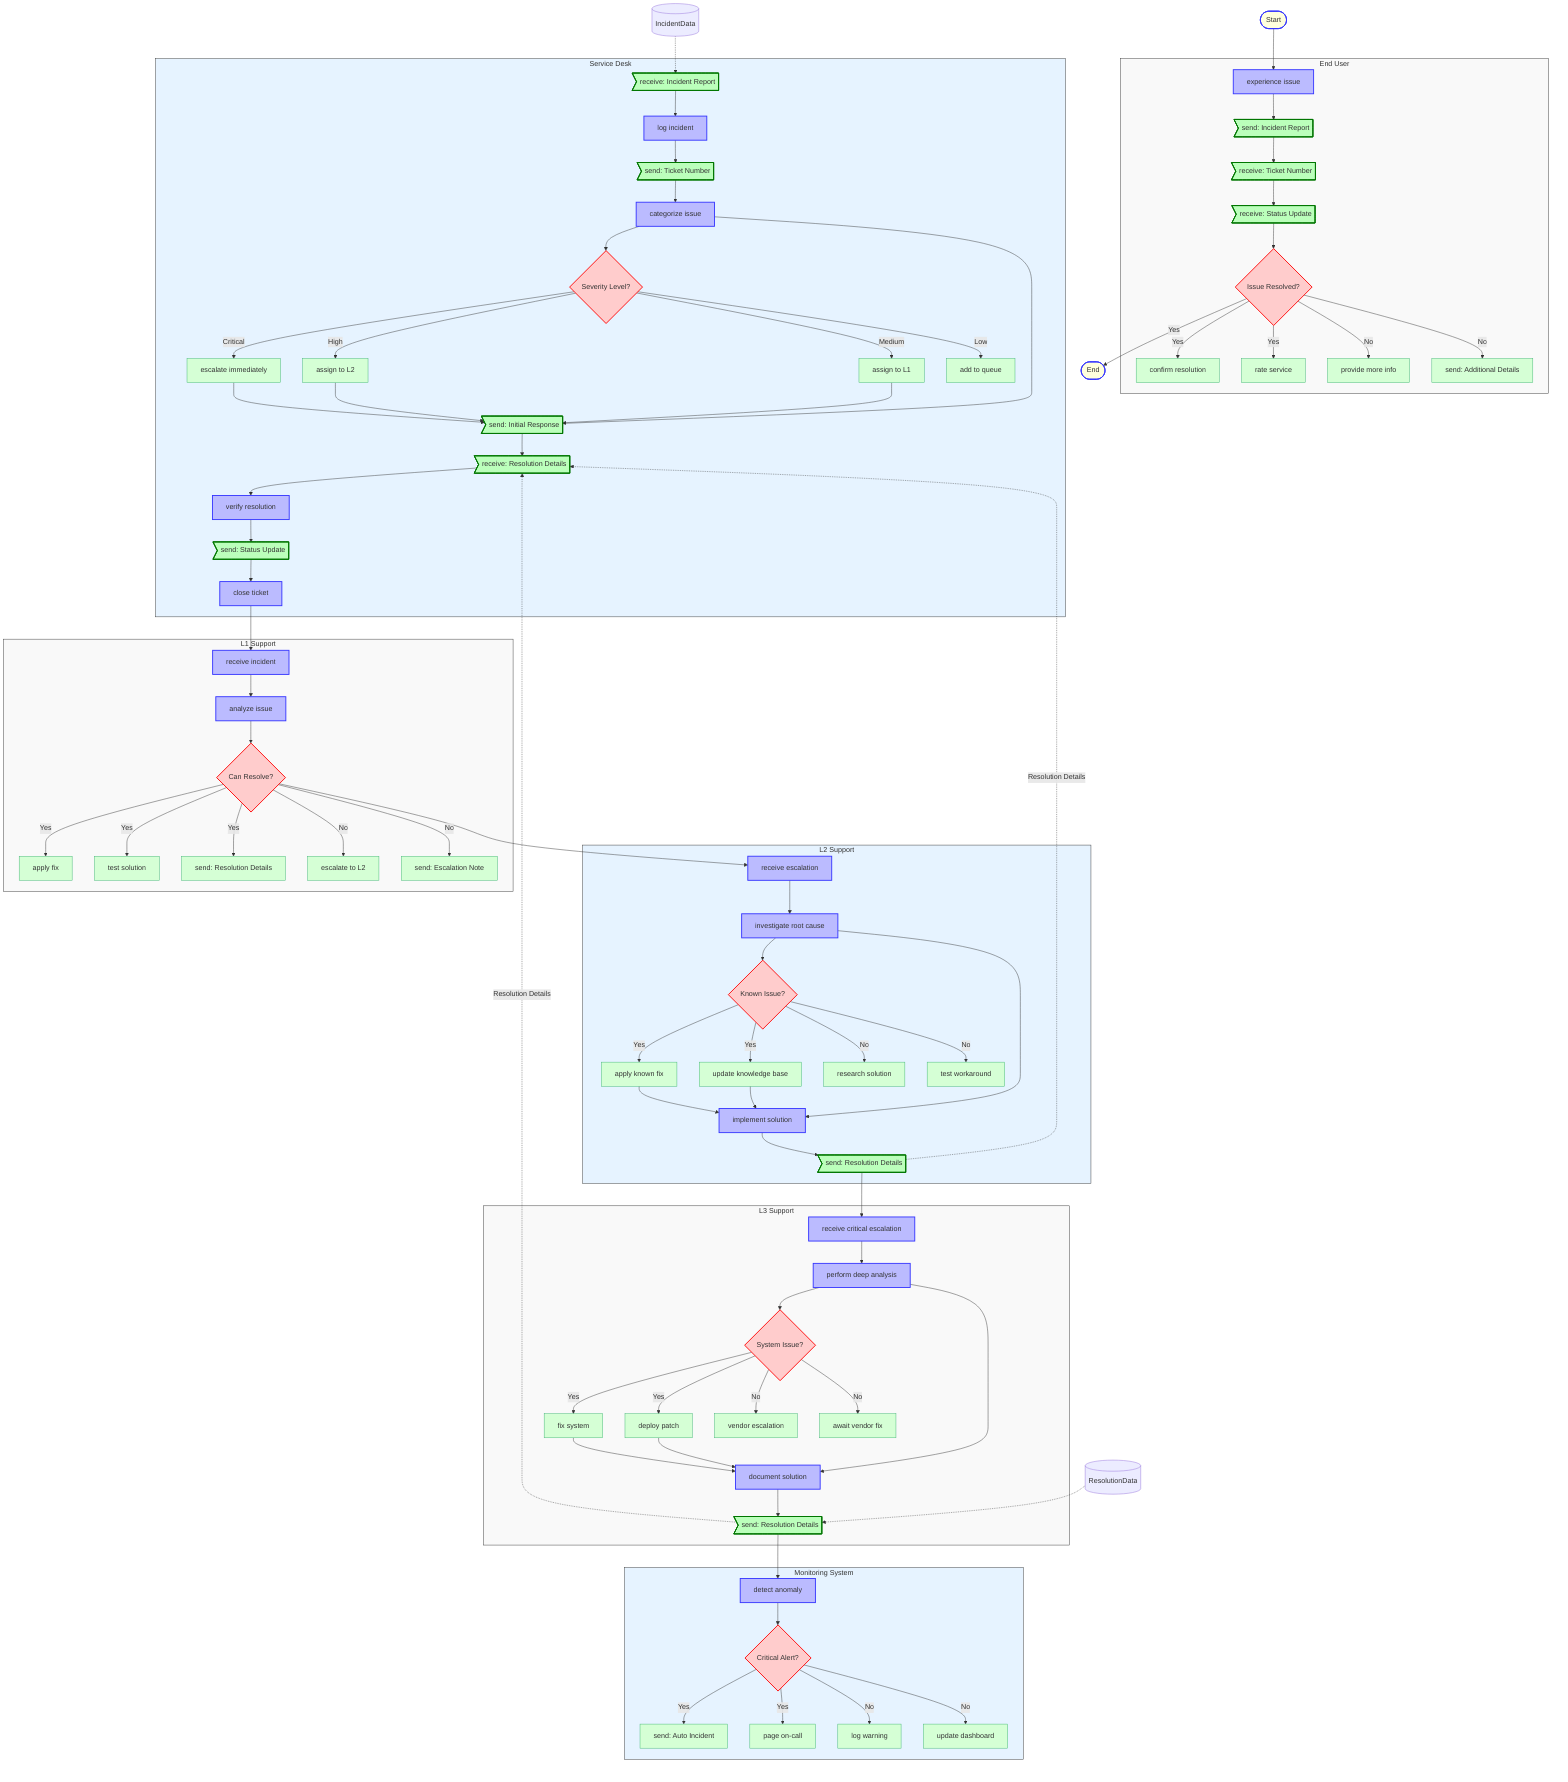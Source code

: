flowchart TD
  %% Define node styles
  classDef event fill:#ffd,stroke:#33f,stroke-width:2px
  classDef task fill:#bbf,stroke:#33f,stroke-width:2px
  classDef message fill:#bfb,stroke:#070,stroke-width:2px
  classDef gateway fill:#fcc,stroke:#f00,stroke-width:2px
  classDef comment fill:#ffd,stroke:#bb0,stroke-width:1px
  classDef dataObject fill:#ececff,stroke:#9370db,stroke-width:1px
  classDef branch fill:#d5ffd5,stroke:#3cb371,stroke-width:1px
  process_start([Start]):::event
  process_end([End]):::event
  data_incidentdata[(IncidentData)]:::dataObject
  data_resolutiondata[(ResolutionData)]:::dataObject
  subgraph sg0["End User"]
    end_user_experience_issue[experience issue]:::task
    end_user_send_incident_report>send: Incident Report]:::message
    end_user_receive_ticket_number>receive: Ticket Number]:::message
    end_user_receive_status_update>receive: Status Update]:::message
    end_user_issue_resolved{Issue Resolved?}:::gateway
    end_user_confirm_resolution["confirm resolution"]:::branch
    end_user_rate_service["rate service"]:::branch
    end_user_provide_more_info["provide more info"]:::branch
    end_user_send_additional_details["send: Additional Details"]:::branch
  end
  subgraph sg1["Service Desk"]
    service_desk_receive_incident_report>receive: Incident Report]:::message
    service_desk_log_incident[log incident]:::task
    service_desk_send_ticket_number>send: Ticket Number]:::message
    service_desk_categorize_issue[categorize issue]:::task
    service_desk_severity_level{Severity Level?}:::gateway
    service_desk_critical_escalate_immediately["escalate immediately"]:::branch
    service_desk_high_assign_to_l2["assign to L2"]:::branch
    service_desk_medium_assign_to_l1["assign to L1"]:::branch
    service_desk_low_add_to_queue["add to queue"]:::branch
    service_desk_send_initial_response>send: Initial Response]:::message
    service_desk_receive_resolution_details>receive: Resolution Details]:::message
    service_desk_verify_resolution[verify resolution]:::task
    service_desk_send_status_update>send: Status Update]:::message
    service_desk_close_ticket[close ticket]:::task
  end
  subgraph sg2["L1 Support"]
    l1_support_receive_incident[receive incident]:::task
    l1_support_analyze_issue[analyze issue]:::task
    l1_support_can_resolve{Can Resolve?}:::gateway
    l1_support_apply_fix["apply fix"]:::branch
    l1_support_test_solution["test solution"]:::branch
    l1_support_send_resolution_details["send: Resolution Details"]:::branch
    l1_support_escalate_to_l2["escalate to L2"]:::branch
    l1_support_send_escalation_note["send: Escalation Note"]:::branch
  end
  subgraph sg3["L2 Support"]
    l2_support_receive_escalation[receive escalation]:::task
    l2_support_investigate_root_cause[investigate root cause]:::task
    l2_support_known_issue{Known Issue?}:::gateway
    l2_support_apply_known_fix["apply known fix"]:::branch
    l2_support_update_knowledge_base["update knowledge base"]:::branch
    l2_support_research_solution["research solution"]:::branch
    l2_support_test_workaround["test workaround"]:::branch
    l2_support_implement_solution[implement solution]:::task
    l2_support_send_resolution_details>send: Resolution Details]:::message
  end
  subgraph sg4["L3 Support"]
    l3_support_receive_critical_escalation[receive critical escalation]:::task
    l3_support_perform_deep_analysis[perform deep analysis]:::task
    l3_support_system_issue{System Issue?}:::gateway
    l3_support_fix_system["fix system"]:::branch
    l3_support_deploy_patch["deploy patch"]:::branch
    l3_support_vendor_escalation["vendor escalation"]:::branch
    l3_support_await_vendor_fix["await vendor fix"]:::branch
    l3_support_document_solution[document solution]:::task
    l3_support_send_resolution_details>send: Resolution Details]:::message
  end
  subgraph sg5["Monitoring System"]
    monitoring_system_detect_anomaly[detect anomaly]:::task
    monitoring_system_critical_alert{Critical Alert?}:::gateway
    monitoring_system_send_auto_incident["send: Auto Incident"]:::branch
    monitoring_system_page_on_call["page on-call"]:::branch
    monitoring_system_log_warning["log warning"]:::branch
    monitoring_system_update_dashboard["update dashboard"]:::branch
  end
  style sg0 fill:#f9f9f9,stroke:#333,stroke-width:1px
  style sg1 fill:#e6f3ff,stroke:#333,stroke-width:1px
  style sg2 fill:#f9f9f9,stroke:#333,stroke-width:1px
  style sg3 fill:#e6f3ff,stroke:#333,stroke-width:1px
  style sg4 fill:#f9f9f9,stroke:#333,stroke-width:1px
  style sg5 fill:#e6f3ff,stroke:#333,stroke-width:1px

  %% Sequence flows
  end_user_issue_resolved -->|Yes| process_end
  end_user_experience_issue --> end_user_send_incident_report
  end_user_send_incident_report --> end_user_receive_ticket_number
  end_user_receive_ticket_number --> end_user_receive_status_update
  end_user_receive_status_update --> end_user_issue_resolved
  service_desk_receive_incident_report --> service_desk_log_incident
  service_desk_log_incident --> service_desk_send_ticket_number
  service_desk_send_ticket_number --> service_desk_categorize_issue
  service_desk_categorize_issue --> service_desk_severity_level
  service_desk_categorize_issue --> service_desk_send_initial_response
  service_desk_send_initial_response --> service_desk_receive_resolution_details
  service_desk_receive_resolution_details --> service_desk_verify_resolution
  service_desk_verify_resolution --> service_desk_send_status_update
  service_desk_send_status_update --> service_desk_close_ticket
  l1_support_receive_incident --> l1_support_analyze_issue
  l1_support_analyze_issue --> l1_support_can_resolve
  l2_support_receive_escalation --> l2_support_investigate_root_cause
  l2_support_investigate_root_cause --> l2_support_known_issue
  l2_support_investigate_root_cause --> l2_support_implement_solution
  l2_support_implement_solution --> l2_support_send_resolution_details
  l3_support_receive_critical_escalation --> l3_support_perform_deep_analysis
  l3_support_perform_deep_analysis --> l3_support_system_issue
  l3_support_perform_deep_analysis --> l3_support_document_solution
  l3_support_document_solution --> l3_support_send_resolution_details
  monitoring_system_detect_anomaly --> monitoring_system_critical_alert
  end_user_issue_resolved -->|Yes| end_user_confirm_resolution
  end_user_issue_resolved -->|Yes| end_user_rate_service
  end_user_issue_resolved -->|No| end_user_provide_more_info
  end_user_issue_resolved -->|No| end_user_send_additional_details
  service_desk_severity_level -->|Critical| service_desk_critical_escalate_immediately
  service_desk_severity_level -->|High| service_desk_high_assign_to_l2
  service_desk_severity_level -->|Medium| service_desk_medium_assign_to_l1
  service_desk_severity_level -->|Low| service_desk_low_add_to_queue
  service_desk_critical_escalate_immediately --> service_desk_send_initial_response
  service_desk_high_assign_to_l2 --> service_desk_send_initial_response
  service_desk_medium_assign_to_l1 --> service_desk_send_initial_response
  l1_support_can_resolve -->|Yes| l1_support_apply_fix
  l1_support_can_resolve -->|Yes| l1_support_test_solution
  l1_support_can_resolve -->|Yes| l1_support_send_resolution_details
  l1_support_can_resolve -->|No| l1_support_escalate_to_l2
  l1_support_can_resolve -->|No| l1_support_send_escalation_note
  l2_support_known_issue -->|Yes| l2_support_apply_known_fix
  l2_support_known_issue -->|Yes| l2_support_update_knowledge_base
  l2_support_known_issue -->|No| l2_support_research_solution
  l2_support_known_issue -->|No| l2_support_test_workaround
  l2_support_apply_known_fix --> l2_support_implement_solution
  l2_support_update_knowledge_base --> l2_support_implement_solution
  l3_support_system_issue -->|Yes| l3_support_fix_system
  l3_support_system_issue -->|Yes| l3_support_deploy_patch
  l3_support_system_issue -->|No| l3_support_vendor_escalation
  l3_support_system_issue -->|No| l3_support_await_vendor_fix
  l3_support_fix_system --> l3_support_document_solution
  l3_support_deploy_patch --> l3_support_document_solution
  monitoring_system_critical_alert -->|Yes| monitoring_system_send_auto_incident
  monitoring_system_critical_alert -->|Yes| monitoring_system_page_on_call
  monitoring_system_critical_alert -->|No| monitoring_system_log_warning
  monitoring_system_critical_alert -->|No| monitoring_system_update_dashboard
  service_desk_close_ticket --> l1_support_receive_incident
  l1_support_can_resolve --> l2_support_receive_escalation
  l2_support_send_resolution_details --> l3_support_receive_critical_escalation
  l3_support_send_resolution_details --> monitoring_system_detect_anomaly
  process_start --> end_user_experience_issue
  %% Message flows
  l2_support_send_resolution_details -.->|Resolution Details| service_desk_receive_resolution_details
  l3_support_send_resolution_details -.->|Resolution Details| service_desk_receive_resolution_details
  %% Data flows
  data_incidentdata -.-> service_desk_receive_incident_report
  data_resolutiondata -.-> l3_support_send_resolution_details